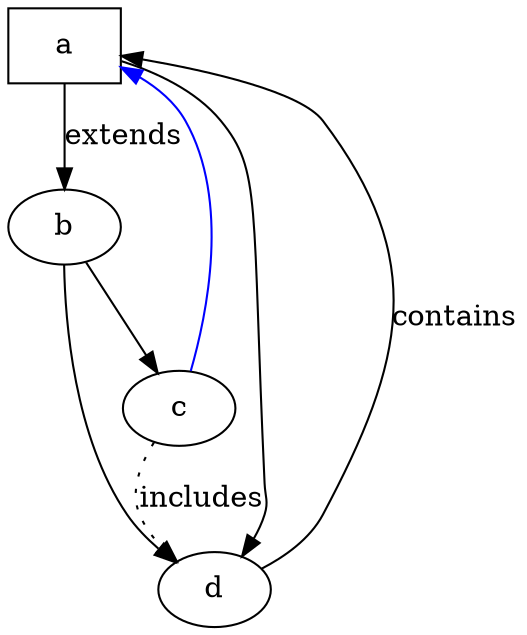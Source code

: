 digraph G {
	a[shape=box,weight=20];
	a->b[label=extends,weight=20];
	c->d[label=includes,style=dotted];
	d->a[label=contains];
	b->c;
	c->a[color=blue];
	a->d;
	b->d
}
